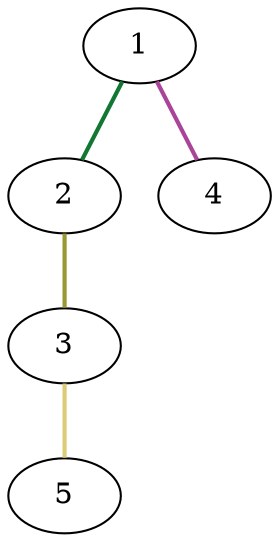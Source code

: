 graph {
	graph [rankdir=BT]
	1
	2
	2 -- 1 [color="#117733" style=bold]
	3
	3 -- 2 [color="#999933" style=bold]
	4
	4 -- 1 [color="#AA4499" style=bold]
	5
	5 -- 3 [color="#DDCC77" style=bold]
}
